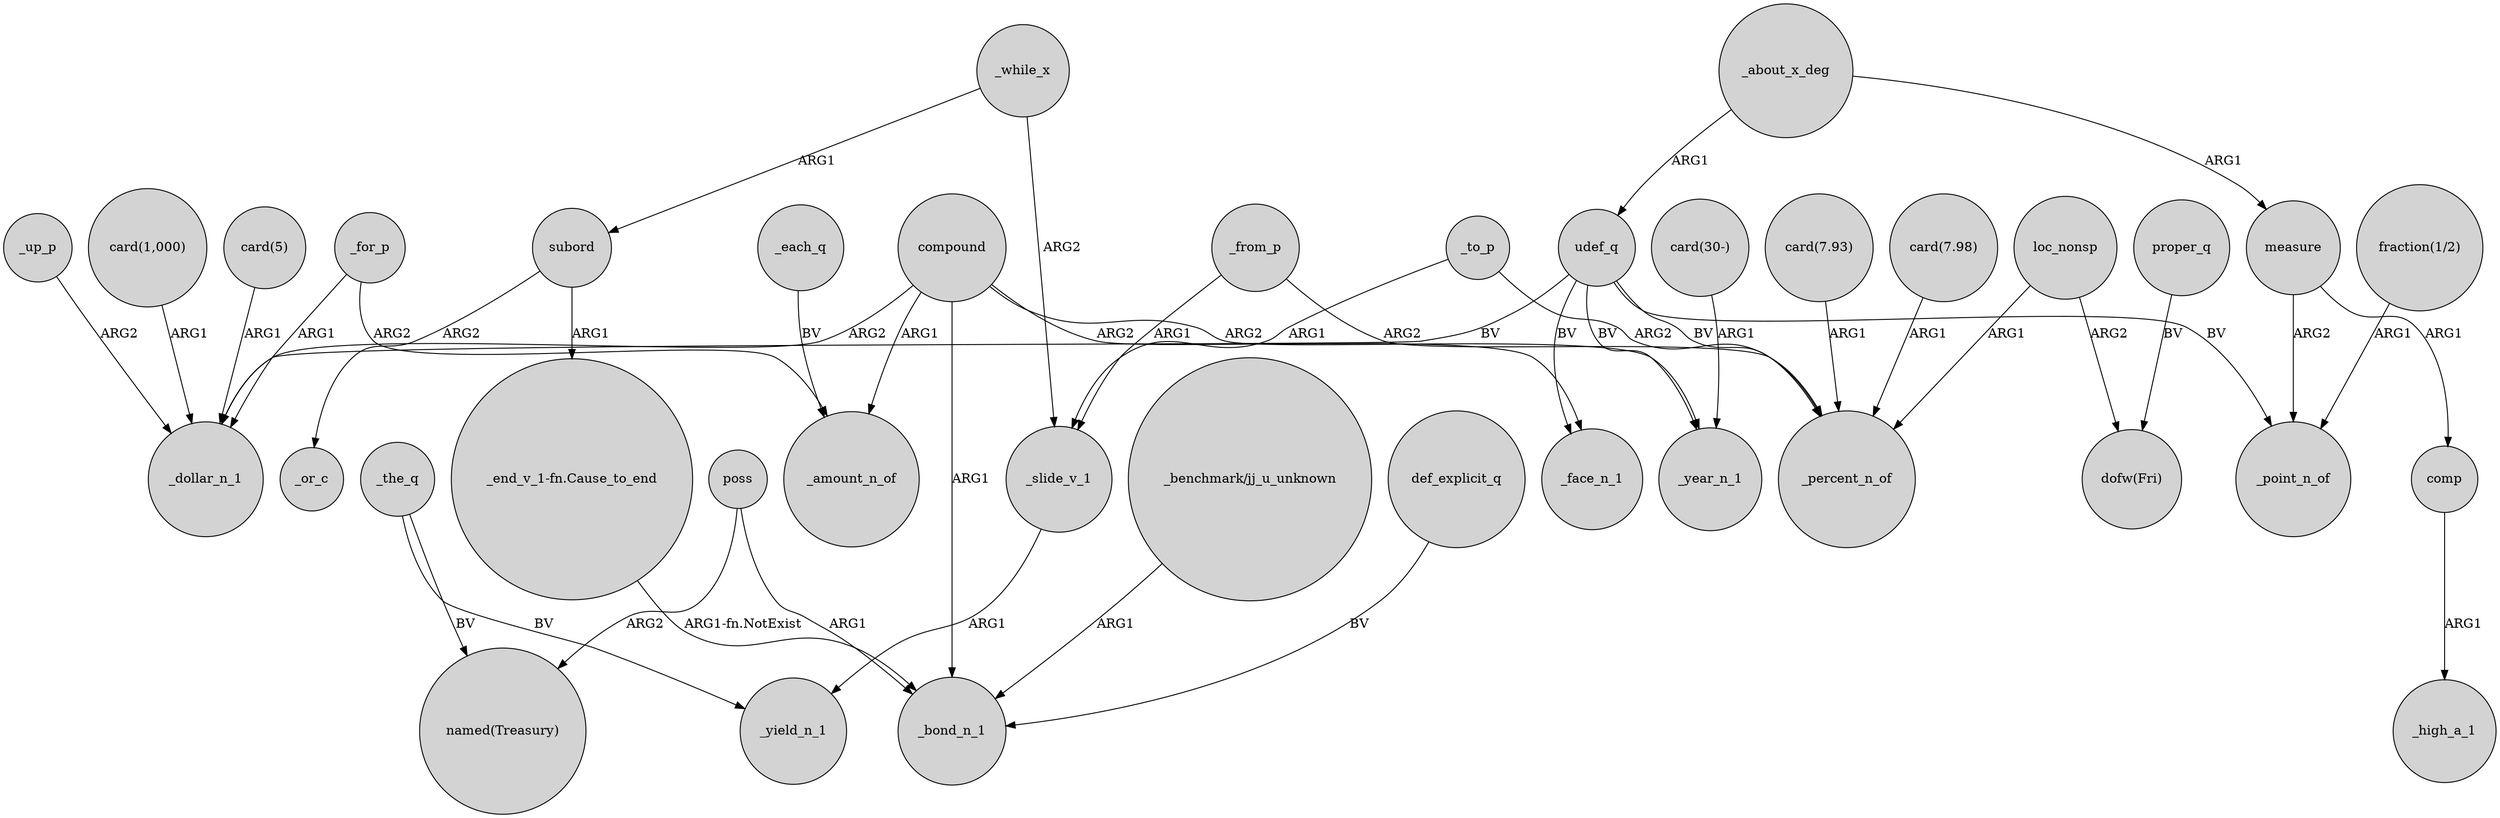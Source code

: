 digraph {
	node [shape=circle style=filled]
	_the_q -> _yield_n_1 [label=BV]
	proper_q -> "dofw(Fri)" [label=BV]
	udef_q -> _face_n_1 [label=BV]
	_while_x -> _slide_v_1 [label=ARG2]
	compound -> _face_n_1 [label=ARG2]
	_up_p -> _dollar_n_1 [label=ARG2]
	"_end_v_1-fn.Cause_to_end" -> _bond_n_1 [label="ARG1-fn.NotExist"]
	_from_p -> _slide_v_1 [label=ARG1]
	compound -> _bond_n_1 [label=ARG1]
	_each_q -> _amount_n_of [label=BV]
	_while_x -> subord [label=ARG1]
	"_benchmark/jj_u_unknown" -> _bond_n_1 [label=ARG1]
	subord -> _or_c [label=ARG2]
	"card(30-)" -> _year_n_1 [label=ARG1]
	"card(7.93)" -> _percent_n_of [label=ARG1]
	measure -> comp [label=ARG1]
	comp -> _high_a_1 [label=ARG1]
	loc_nonsp -> _percent_n_of [label=ARG1]
	"fraction(1/2)" -> _point_n_of [label=ARG1]
	_to_p -> _slide_v_1 [label=ARG1]
	_about_x_deg -> udef_q [label=ARG1]
	poss -> "named(Treasury)" [label=ARG2]
	loc_nonsp -> "dofw(Fri)" [label=ARG2]
	"card(1,000)" -> _dollar_n_1 [label=ARG1]
	subord -> "_end_v_1-fn.Cause_to_end" [label=ARG1]
	compound -> _amount_n_of [label=ARG1]
	_for_p -> _dollar_n_1 [label=ARG1]
	_about_x_deg -> measure [label=ARG1]
	_to_p -> _percent_n_of [label=ARG2]
	_the_q -> "named(Treasury)" [label=BV]
	udef_q -> _year_n_1 [label=BV]
	_for_p -> _amount_n_of [label=ARG2]
	_from_p -> _percent_n_of [label=ARG2]
	poss -> _bond_n_1 [label=ARG1]
	udef_q -> _dollar_n_1 [label=BV]
	udef_q -> _percent_n_of [label=BV]
	def_explicit_q -> _bond_n_1 [label=BV]
	compound -> _dollar_n_1 [label=ARG2]
	"card(7.98)" -> _percent_n_of [label=ARG1]
	"card(5)" -> _dollar_n_1 [label=ARG1]
	_slide_v_1 -> _yield_n_1 [label=ARG1]
	compound -> _year_n_1 [label=ARG2]
	measure -> _point_n_of [label=ARG2]
	udef_q -> _point_n_of [label=BV]
}
